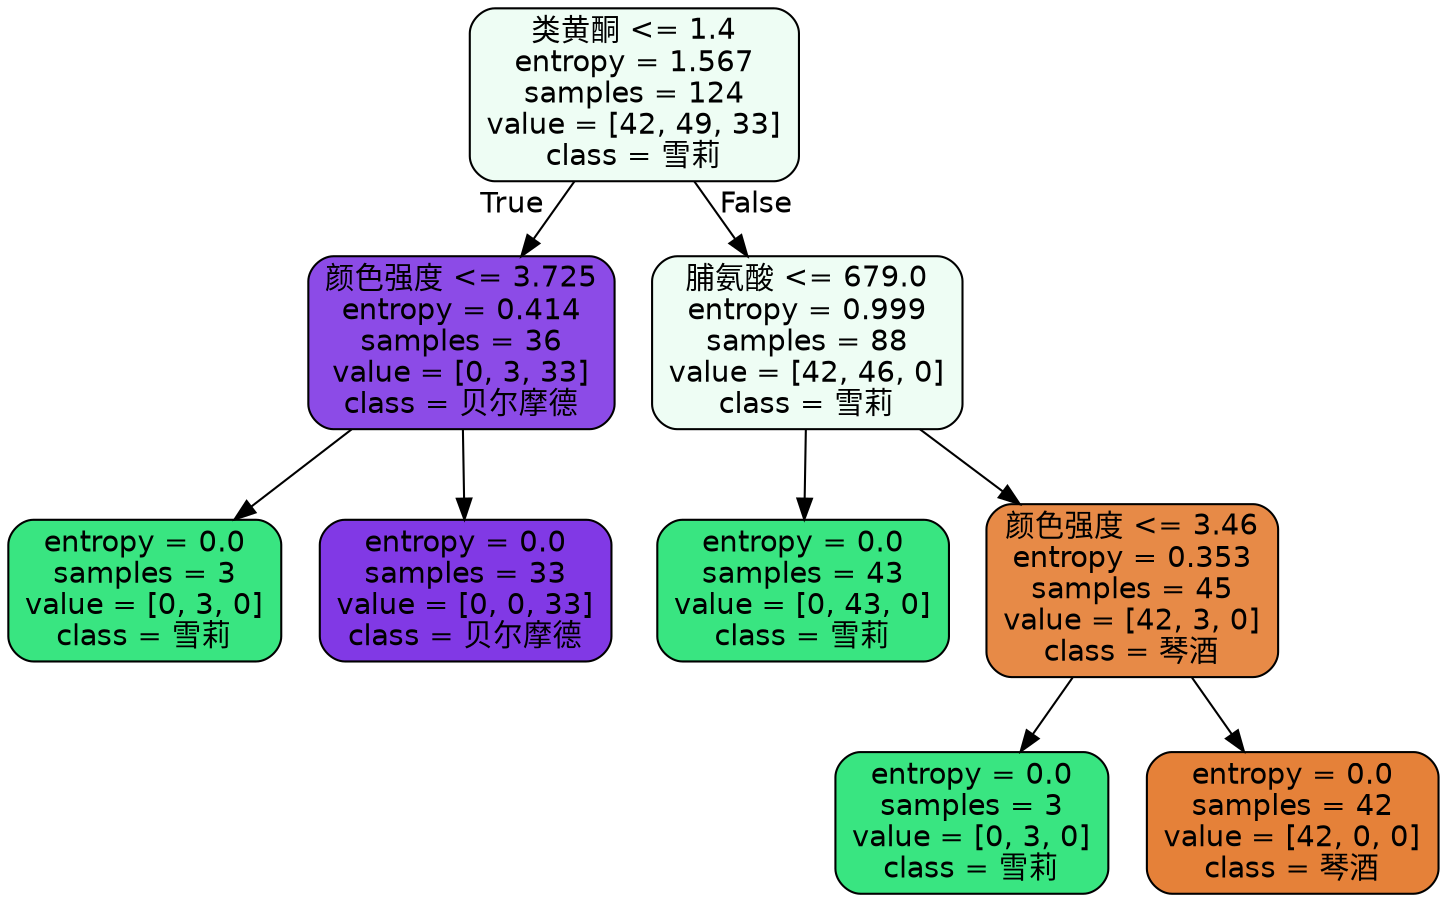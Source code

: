 digraph Tree {
node [shape=box, style="filled, rounded", color="black", fontname="helvetica"] ;
edge [fontname="helvetica"] ;
0 [label="类黄酮 <= 1.4\nentropy = 1.567\nsamples = 124\nvalue = [42, 49, 33]\nclass = 雪莉", fillcolor="#eefdf4"] ;
1 [label="颜色强度 <= 3.725\nentropy = 0.414\nsamples = 36\nvalue = [0, 3, 33]\nclass = 贝尔摩德", fillcolor="#8c4be7"] ;
0 -> 1 [labeldistance=2.5, labelangle=45, headlabel="True"] ;
2 [label="entropy = 0.0\nsamples = 3\nvalue = [0, 3, 0]\nclass = 雪莉", fillcolor="#39e581"] ;
1 -> 2 ;
3 [label="entropy = 0.0\nsamples = 33\nvalue = [0, 0, 33]\nclass = 贝尔摩德", fillcolor="#8139e5"] ;
1 -> 3 ;
4 [label="脯氨酸 <= 679.0\nentropy = 0.999\nsamples = 88\nvalue = [42, 46, 0]\nclass = 雪莉", fillcolor="#eefdf4"] ;
0 -> 4 [labeldistance=2.5, labelangle=-45, headlabel="False"] ;
5 [label="entropy = 0.0\nsamples = 43\nvalue = [0, 43, 0]\nclass = 雪莉", fillcolor="#39e581"] ;
4 -> 5 ;
6 [label="颜色强度 <= 3.46\nentropy = 0.353\nsamples = 45\nvalue = [42, 3, 0]\nclass = 琴酒", fillcolor="#e78a47"] ;
4 -> 6 ;
7 [label="entropy = 0.0\nsamples = 3\nvalue = [0, 3, 0]\nclass = 雪莉", fillcolor="#39e581"] ;
6 -> 7 ;
8 [label="entropy = 0.0\nsamples = 42\nvalue = [42, 0, 0]\nclass = 琴酒", fillcolor="#e58139"] ;
6 -> 8 ;
}
